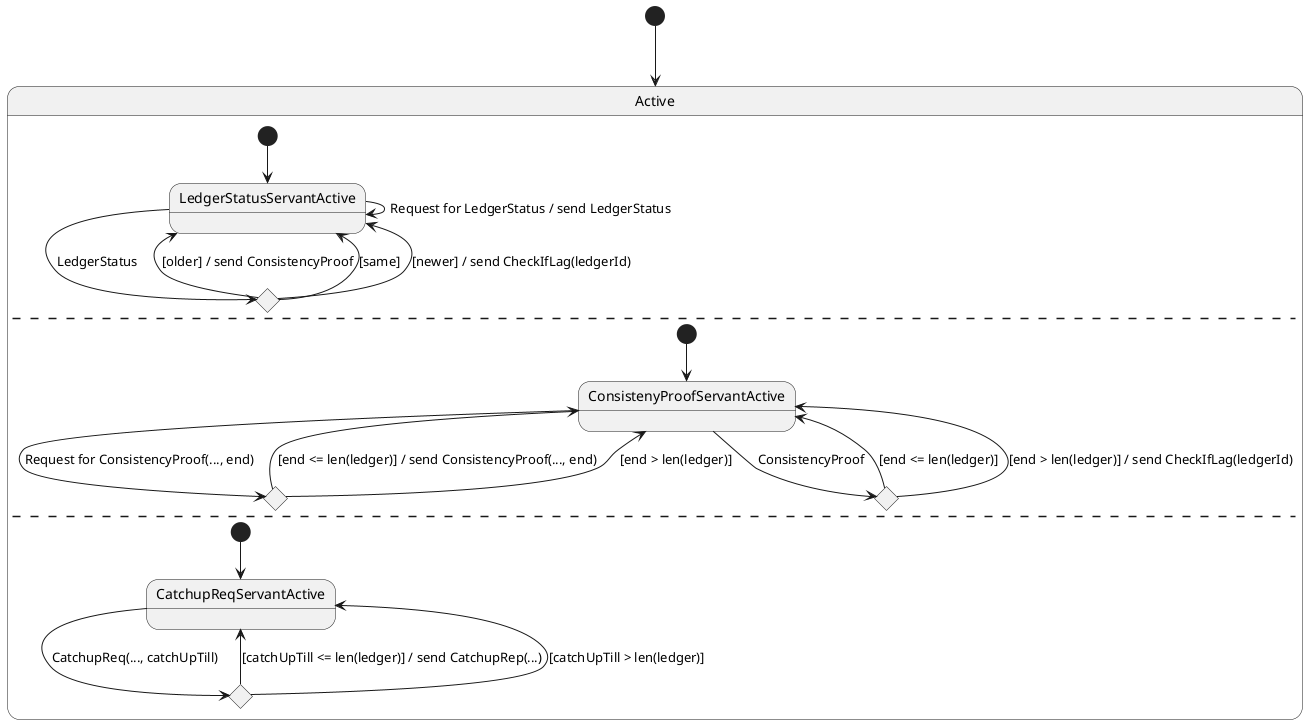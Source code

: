 @startuml

[*] --> Active

state Active {
    [*] --> LedgerStatusServantActive

    LedgerStatusServantActive --> LedgerStatusServantActive : Request for LedgerStatus / send LedgerStatus
    state LedgerStatusServantActive_LS <<choice>>
    LedgerStatusServantActive --> LedgerStatusServantActive_LS : LedgerStatus

    LedgerStatusServantActive_LS --> LedgerStatusServantActive : [older] / send ConsistencyProof
    LedgerStatusServantActive_LS --> LedgerStatusServantActive : [same]
    LedgerStatusServantActive_LS --> LedgerStatusServantActive : [newer] / send CheckIfLag(ledgerId)
    --

    [*] --> ConsistenyProofServantActive

    state ConsistenyProofServantActive_ReqForCP <<choice>>
    ConsistenyProofServantActive --> ConsistenyProofServantActive_ReqForCP : Request for ConsistencyProof(..., end)
    state ConsistenyProofServantActive_CP <<choice>>
    ConsistenyProofServantActive --> ConsistenyProofServantActive_CP : ConsistencyProof

    ConsistenyProofServantActive_ReqForCP --> ConsistenyProofServantActive : [end <= len(ledger)] / send ConsistencyProof(..., end)
    ConsistenyProofServantActive_ReqForCP --> ConsistenyProofServantActive : [end > len(ledger)]

    ConsistenyProofServantActive_CP --> ConsistenyProofServantActive : [end <= len(ledger)]
    ConsistenyProofServantActive_CP --> ConsistenyProofServantActive : [end > len(ledger)] / send CheckIfLag(ledgerId)
    --

    [*] --> CatchupReqServantActive

    state CatchupReqServantActive_CatchupReq <<choice>>
    CatchupReqServantActive --> CatchupReqServantActive_CatchupReq : CatchupReq(..., catchUpTill)

    CatchupReqServantActive_CatchupReq --> CatchupReqServantActive : [catchUpTill <= len(ledger)] / send CatchupRep(...)
    CatchupReqServantActive_CatchupReq --> CatchupReqServantActive : [catchUpTill > len(ledger)]
}

@enduml
